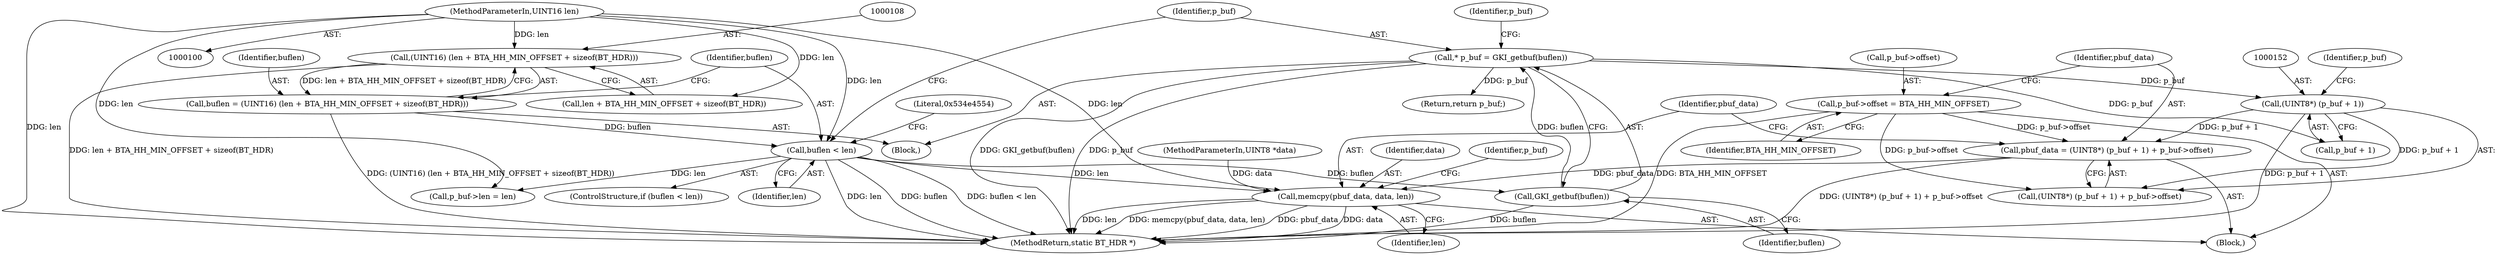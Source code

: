digraph "0_Android_514139f4b40cbb035bb92f3e24d5a389d75db9e6@pointer" {
"1000148" [label="(Call,pbuf_data = (UINT8*) (p_buf + 1) + p_buf->offset)"];
"1000151" [label="(Call,(UINT8*) (p_buf + 1))"];
"1000130" [label="(Call,* p_buf = GKI_getbuf(buflen))"];
"1000132" [label="(Call,GKI_getbuf(buflen))"];
"1000116" [label="(Call,buflen < len)"];
"1000105" [label="(Call,buflen = (UINT16) (len + BTA_HH_MIN_OFFSET + sizeof(BT_HDR)))"];
"1000107" [label="(Call,(UINT16) (len + BTA_HH_MIN_OFFSET + sizeof(BT_HDR)))"];
"1000101" [label="(MethodParameterIn,UINT16 len)"];
"1000143" [label="(Call,p_buf->offset = BTA_HH_MIN_OFFSET)"];
"1000159" [label="(Call,memcpy(pbuf_data, data, len))"];
"1000151" [label="(Call,(UINT8*) (p_buf + 1))"];
"1000130" [label="(Call,* p_buf = GKI_getbuf(buflen))"];
"1000143" [label="(Call,p_buf->offset = BTA_HH_MIN_OFFSET)"];
"1000157" [label="(Identifier,p_buf)"];
"1000117" [label="(Identifier,buflen)"];
"1000109" [label="(Call,len + BTA_HH_MIN_OFFSET + sizeof(BT_HDR))"];
"1000165" [label="(MethodReturn,static BT_HDR *)"];
"1000161" [label="(Identifier,data)"];
"1000164" [label="(Identifier,p_buf)"];
"1000101" [label="(MethodParameterIn,UINT16 len)"];
"1000118" [label="(Identifier,len)"];
"1000136" [label="(Block,)"];
"1000148" [label="(Call,pbuf_data = (UINT8*) (p_buf + 1) + p_buf->offset)"];
"1000160" [label="(Identifier,pbuf_data)"];
"1000135" [label="(Identifier,p_buf)"];
"1000138" [label="(Call,p_buf->len = len)"];
"1000147" [label="(Identifier,BTA_HH_MIN_OFFSET)"];
"1000153" [label="(Call,p_buf + 1)"];
"1000133" [label="(Identifier,buflen)"];
"1000131" [label="(Identifier,p_buf)"];
"1000107" [label="(Call,(UINT16) (len + BTA_HH_MIN_OFFSET + sizeof(BT_HDR)))"];
"1000159" [label="(Call,memcpy(pbuf_data, data, len))"];
"1000162" [label="(Identifier,len)"];
"1000103" [label="(Block,)"];
"1000163" [label="(Return,return p_buf;)"];
"1000106" [label="(Identifier,buflen)"];
"1000102" [label="(MethodParameterIn,UINT8 *data)"];
"1000149" [label="(Identifier,pbuf_data)"];
"1000116" [label="(Call,buflen < len)"];
"1000115" [label="(ControlStructure,if (buflen < len))"];
"1000132" [label="(Call,GKI_getbuf(buflen))"];
"1000150" [label="(Call,(UINT8*) (p_buf + 1) + p_buf->offset)"];
"1000105" [label="(Call,buflen = (UINT16) (len + BTA_HH_MIN_OFFSET + sizeof(BT_HDR)))"];
"1000121" [label="(Literal,0x534e4554)"];
"1000144" [label="(Call,p_buf->offset)"];
"1000148" -> "1000136"  [label="AST: "];
"1000148" -> "1000150"  [label="CFG: "];
"1000149" -> "1000148"  [label="AST: "];
"1000150" -> "1000148"  [label="AST: "];
"1000160" -> "1000148"  [label="CFG: "];
"1000148" -> "1000165"  [label="DDG: (UINT8*) (p_buf + 1) + p_buf->offset"];
"1000151" -> "1000148"  [label="DDG: p_buf + 1"];
"1000143" -> "1000148"  [label="DDG: p_buf->offset"];
"1000148" -> "1000159"  [label="DDG: pbuf_data"];
"1000151" -> "1000150"  [label="AST: "];
"1000151" -> "1000153"  [label="CFG: "];
"1000152" -> "1000151"  [label="AST: "];
"1000153" -> "1000151"  [label="AST: "];
"1000157" -> "1000151"  [label="CFG: "];
"1000151" -> "1000165"  [label="DDG: p_buf + 1"];
"1000151" -> "1000150"  [label="DDG: p_buf + 1"];
"1000130" -> "1000151"  [label="DDG: p_buf"];
"1000130" -> "1000103"  [label="AST: "];
"1000130" -> "1000132"  [label="CFG: "];
"1000131" -> "1000130"  [label="AST: "];
"1000132" -> "1000130"  [label="AST: "];
"1000135" -> "1000130"  [label="CFG: "];
"1000130" -> "1000165"  [label="DDG: p_buf"];
"1000130" -> "1000165"  [label="DDG: GKI_getbuf(buflen)"];
"1000132" -> "1000130"  [label="DDG: buflen"];
"1000130" -> "1000153"  [label="DDG: p_buf"];
"1000130" -> "1000163"  [label="DDG: p_buf"];
"1000132" -> "1000133"  [label="CFG: "];
"1000133" -> "1000132"  [label="AST: "];
"1000132" -> "1000165"  [label="DDG: buflen"];
"1000116" -> "1000132"  [label="DDG: buflen"];
"1000116" -> "1000115"  [label="AST: "];
"1000116" -> "1000118"  [label="CFG: "];
"1000117" -> "1000116"  [label="AST: "];
"1000118" -> "1000116"  [label="AST: "];
"1000121" -> "1000116"  [label="CFG: "];
"1000131" -> "1000116"  [label="CFG: "];
"1000116" -> "1000165"  [label="DDG: len"];
"1000116" -> "1000165"  [label="DDG: buflen"];
"1000116" -> "1000165"  [label="DDG: buflen < len"];
"1000105" -> "1000116"  [label="DDG: buflen"];
"1000101" -> "1000116"  [label="DDG: len"];
"1000116" -> "1000138"  [label="DDG: len"];
"1000116" -> "1000159"  [label="DDG: len"];
"1000105" -> "1000103"  [label="AST: "];
"1000105" -> "1000107"  [label="CFG: "];
"1000106" -> "1000105"  [label="AST: "];
"1000107" -> "1000105"  [label="AST: "];
"1000117" -> "1000105"  [label="CFG: "];
"1000105" -> "1000165"  [label="DDG: (UINT16) (len + BTA_HH_MIN_OFFSET + sizeof(BT_HDR))"];
"1000107" -> "1000105"  [label="DDG: len + BTA_HH_MIN_OFFSET + sizeof(BT_HDR)"];
"1000107" -> "1000109"  [label="CFG: "];
"1000108" -> "1000107"  [label="AST: "];
"1000109" -> "1000107"  [label="AST: "];
"1000107" -> "1000165"  [label="DDG: len + BTA_HH_MIN_OFFSET + sizeof(BT_HDR)"];
"1000101" -> "1000107"  [label="DDG: len"];
"1000101" -> "1000100"  [label="AST: "];
"1000101" -> "1000165"  [label="DDG: len"];
"1000101" -> "1000109"  [label="DDG: len"];
"1000101" -> "1000138"  [label="DDG: len"];
"1000101" -> "1000159"  [label="DDG: len"];
"1000143" -> "1000136"  [label="AST: "];
"1000143" -> "1000147"  [label="CFG: "];
"1000144" -> "1000143"  [label="AST: "];
"1000147" -> "1000143"  [label="AST: "];
"1000149" -> "1000143"  [label="CFG: "];
"1000143" -> "1000165"  [label="DDG: BTA_HH_MIN_OFFSET"];
"1000143" -> "1000150"  [label="DDG: p_buf->offset"];
"1000159" -> "1000136"  [label="AST: "];
"1000159" -> "1000162"  [label="CFG: "];
"1000160" -> "1000159"  [label="AST: "];
"1000161" -> "1000159"  [label="AST: "];
"1000162" -> "1000159"  [label="AST: "];
"1000164" -> "1000159"  [label="CFG: "];
"1000159" -> "1000165"  [label="DDG: len"];
"1000159" -> "1000165"  [label="DDG: memcpy(pbuf_data, data, len)"];
"1000159" -> "1000165"  [label="DDG: pbuf_data"];
"1000159" -> "1000165"  [label="DDG: data"];
"1000102" -> "1000159"  [label="DDG: data"];
}
